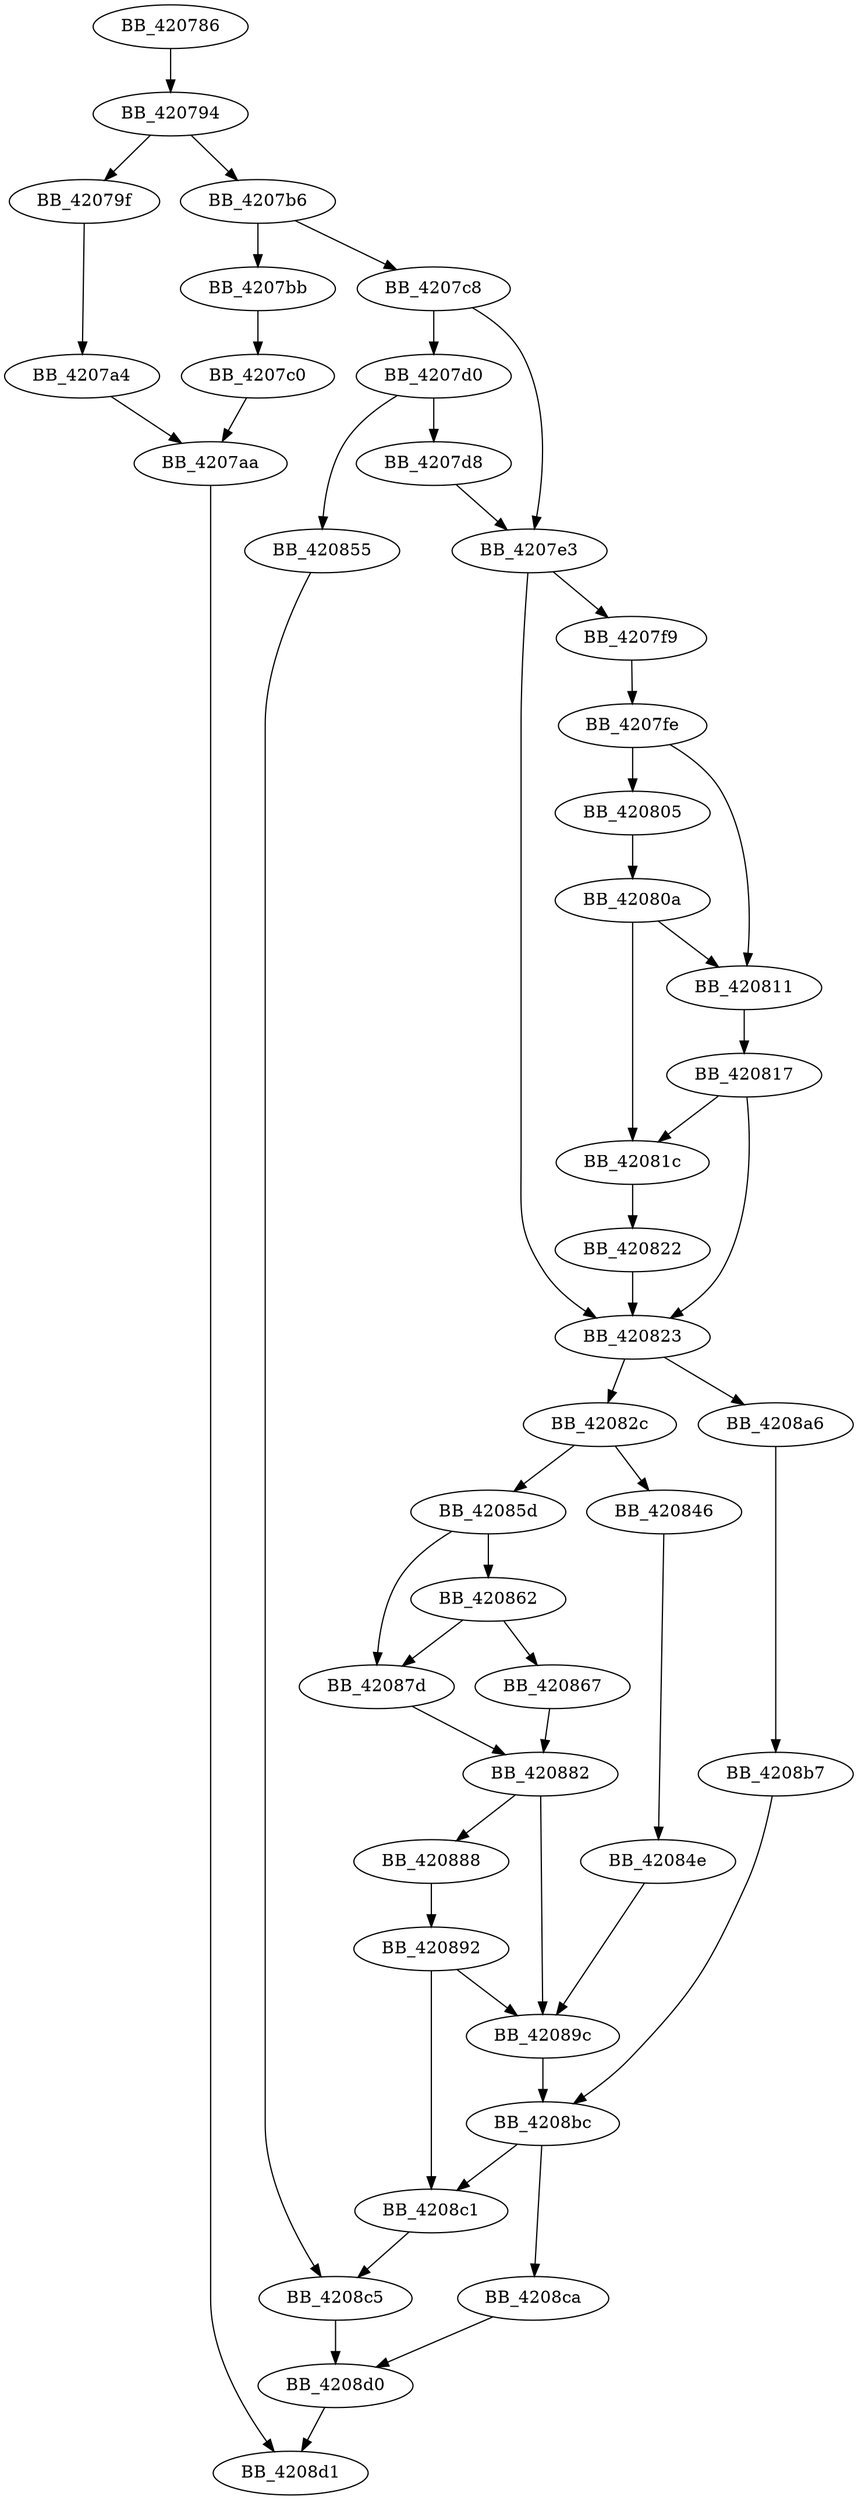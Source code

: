 DiGraph __flsbuf{
BB_420786->BB_420794
BB_420794->BB_42079f
BB_420794->BB_4207b6
BB_42079f->BB_4207a4
BB_4207a4->BB_4207aa
BB_4207aa->BB_4208d1
BB_4207b6->BB_4207bb
BB_4207b6->BB_4207c8
BB_4207bb->BB_4207c0
BB_4207c0->BB_4207aa
BB_4207c8->BB_4207d0
BB_4207c8->BB_4207e3
BB_4207d0->BB_4207d8
BB_4207d0->BB_420855
BB_4207d8->BB_4207e3
BB_4207e3->BB_4207f9
BB_4207e3->BB_420823
BB_4207f9->BB_4207fe
BB_4207fe->BB_420805
BB_4207fe->BB_420811
BB_420805->BB_42080a
BB_42080a->BB_420811
BB_42080a->BB_42081c
BB_420811->BB_420817
BB_420817->BB_42081c
BB_420817->BB_420823
BB_42081c->BB_420822
BB_420822->BB_420823
BB_420823->BB_42082c
BB_420823->BB_4208a6
BB_42082c->BB_420846
BB_42082c->BB_42085d
BB_420846->BB_42084e
BB_42084e->BB_42089c
BB_420855->BB_4208c5
BB_42085d->BB_420862
BB_42085d->BB_42087d
BB_420862->BB_420867
BB_420862->BB_42087d
BB_420867->BB_420882
BB_42087d->BB_420882
BB_420882->BB_420888
BB_420882->BB_42089c
BB_420888->BB_420892
BB_420892->BB_42089c
BB_420892->BB_4208c1
BB_42089c->BB_4208bc
BB_4208a6->BB_4208b7
BB_4208b7->BB_4208bc
BB_4208bc->BB_4208c1
BB_4208bc->BB_4208ca
BB_4208c1->BB_4208c5
BB_4208c5->BB_4208d0
BB_4208ca->BB_4208d0
BB_4208d0->BB_4208d1
}
